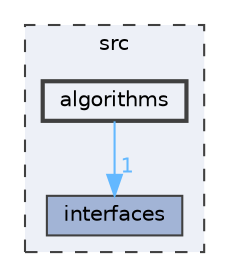 digraph "src/algorithms"
{
 // LATEX_PDF_SIZE
  bgcolor="transparent";
  edge [fontname=Helvetica,fontsize=10,labelfontname=Helvetica,labelfontsize=10];
  node [fontname=Helvetica,fontsize=10,shape=box,height=0.2,width=0.4];
  compound=true
  subgraph clusterdir_68267d1309a1af8e8297ef4c3efbcdba {
    graph [ bgcolor="#edf0f7", pencolor="grey25", label="src", fontname=Helvetica,fontsize=10 style="filled,dashed", URL="dir_68267d1309a1af8e8297ef4c3efbcdba.html",tooltip=""]
  dir_ee3f1a7951c308657a65f8199076c1d6 [label="interfaces", fillcolor="#a2b4d6", color="grey25", style="filled", URL="dir_ee3f1a7951c308657a65f8199076c1d6.html",tooltip=""];
  dir_e6df591b0639d4c4807ef64d058833e2 [label="algorithms", fillcolor="#edf0f7", color="grey25", style="filled,bold", URL="dir_e6df591b0639d4c4807ef64d058833e2.html",tooltip=""];
  }
  dir_e6df591b0639d4c4807ef64d058833e2->dir_ee3f1a7951c308657a65f8199076c1d6 [headlabel="1", labeldistance=1.5 headhref="dir_000000_000001.html" href="dir_000000_000001.html" color="steelblue1" fontcolor="steelblue1"];
}
